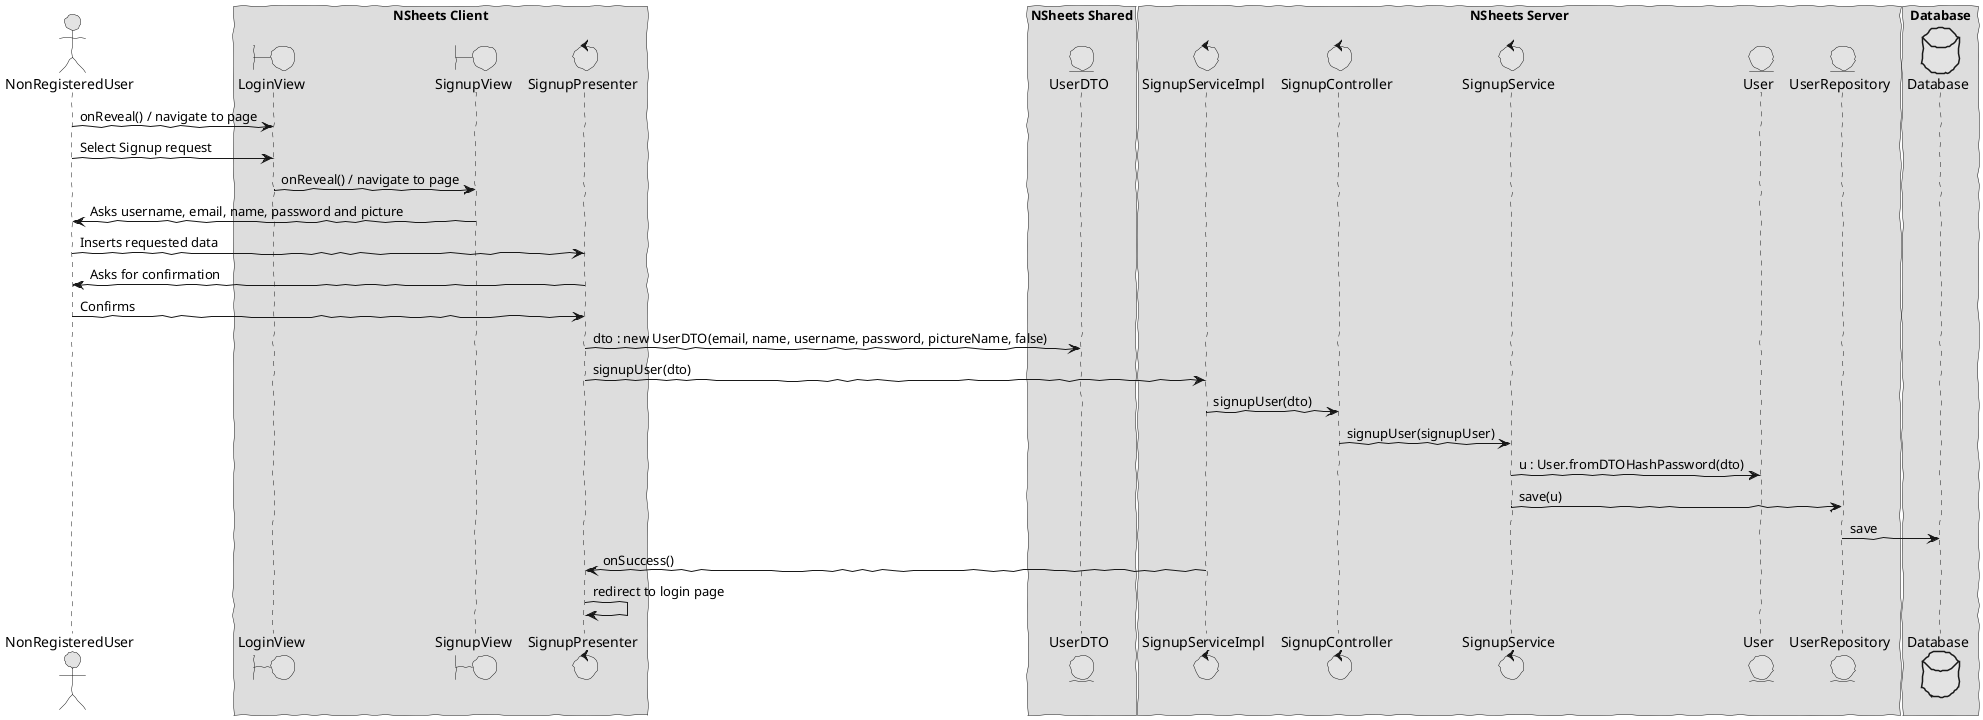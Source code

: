 @startuml design1
skinparam handwritten true
skinparam monochrome true
skinparam packageStyle rect
skinparam defaultFontName FG Virgil
skinparam shadowing false

actor NonRegisteredUser
boundary LoginView
boundary SignupView
control SignupPresenter
control SignupServiceImpl
control SignupController
control SignupService
entity UserRepository
entity UserDTO
entity User
database Database 

box "NSheets Client"
participant LoginView
participant SignupView
participant SignupPresenter
end box

box "NSheets Shared"
participant UserDTO
end box

box "NSheets Server"
participant SignupServiceImpl
participant SignupController
participant SignupService
participant User
participant UserRepository
end box

box "Database"
participant Database
end box

NonRegisteredUser -> LoginView : onReveal() / navigate to page 
NonRegisteredUser -> LoginView : Select Signup request

LoginView -> SignupView : onReveal() / navigate to page 
SignupView -> NonRegisteredUser : Asks username, email, name, password and picture
NonRegisteredUser -> SignupPresenter : Inserts requested data
SignupPresenter -> NonRegisteredUser : Asks for confirmation
NonRegisteredUser -> SignupPresenter : Confirms

SignupPresenter -> UserDTO : dto : new UserDTO(email, name, username, password, pictureName, false)

SignupPresenter -> SignupServiceImpl : signupUser(dto)
SignupServiceImpl -> SignupController : signupUser(dto)
SignupController -> SignupService : signupUser(signupUser)
SignupService -> User : u : User.fromDTOHashPassword(dto)
SignupService -> UserRepository : save(u)
UserRepository -> Database : save

SignupServiceImpl -> SignupPresenter : onSuccess()
SignupPresenter -> SignupPresenter : redirect to login page
@enduml